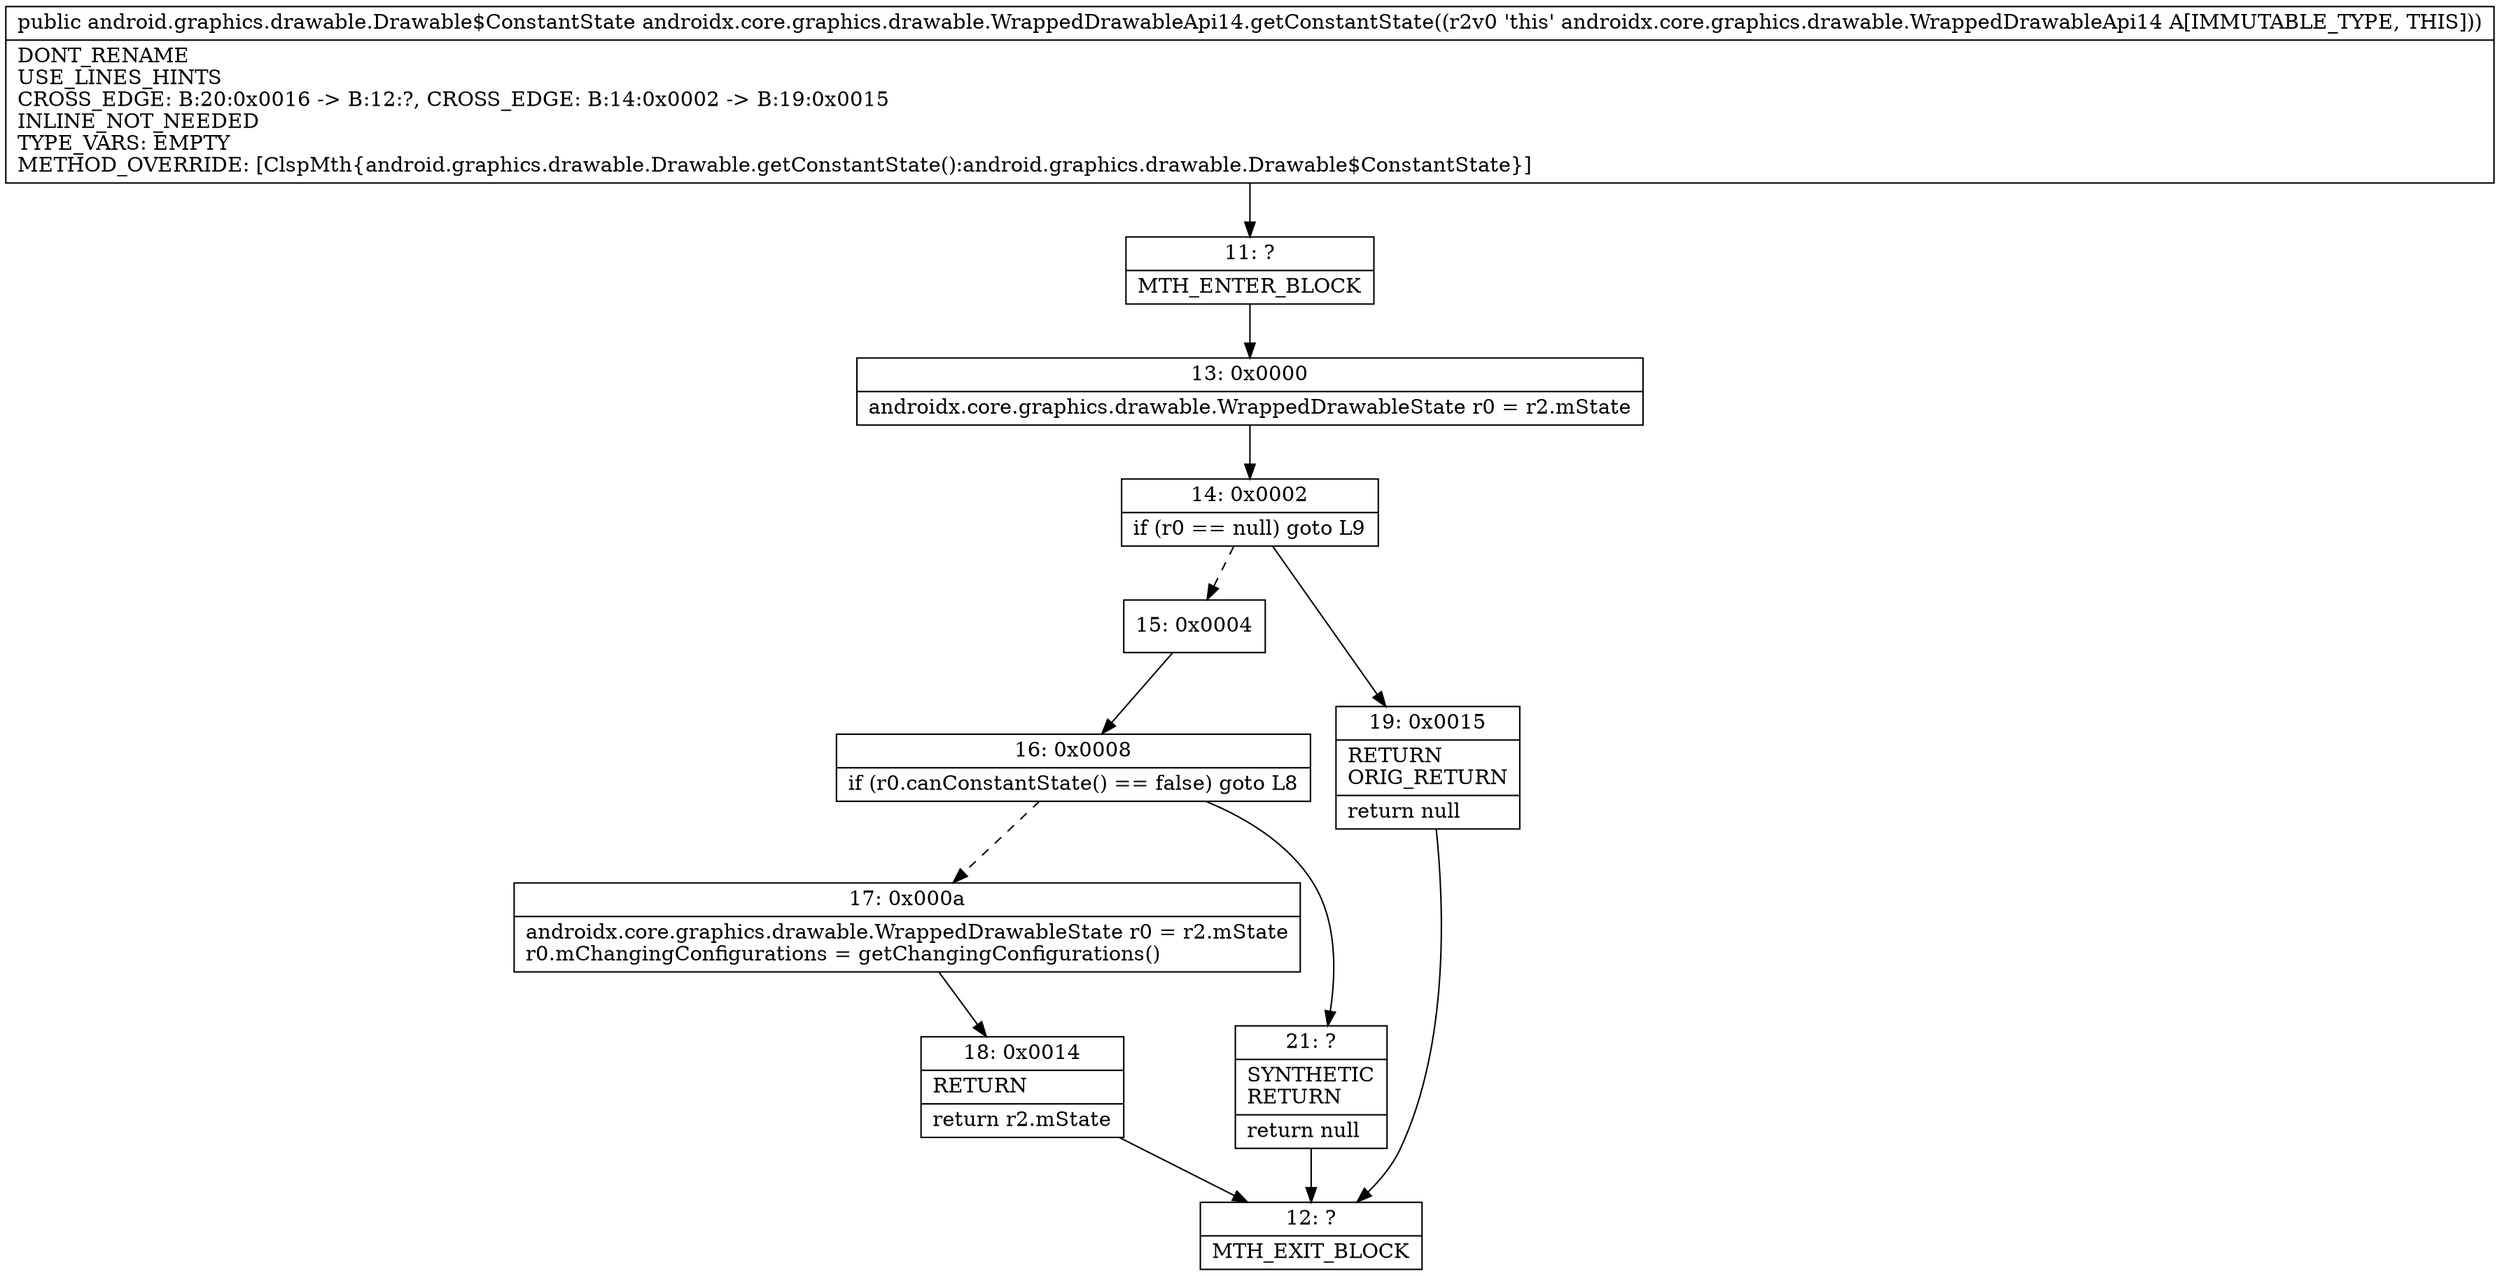 digraph "CFG forandroidx.core.graphics.drawable.WrappedDrawableApi14.getConstantState()Landroid\/graphics\/drawable\/Drawable$ConstantState;" {
Node_11 [shape=record,label="{11\:\ ?|MTH_ENTER_BLOCK\l}"];
Node_13 [shape=record,label="{13\:\ 0x0000|androidx.core.graphics.drawable.WrappedDrawableState r0 = r2.mState\l}"];
Node_14 [shape=record,label="{14\:\ 0x0002|if (r0 == null) goto L9\l}"];
Node_15 [shape=record,label="{15\:\ 0x0004}"];
Node_16 [shape=record,label="{16\:\ 0x0008|if (r0.canConstantState() == false) goto L8\l}"];
Node_17 [shape=record,label="{17\:\ 0x000a|androidx.core.graphics.drawable.WrappedDrawableState r0 = r2.mState\lr0.mChangingConfigurations = getChangingConfigurations()\l}"];
Node_18 [shape=record,label="{18\:\ 0x0014|RETURN\l|return r2.mState\l}"];
Node_12 [shape=record,label="{12\:\ ?|MTH_EXIT_BLOCK\l}"];
Node_21 [shape=record,label="{21\:\ ?|SYNTHETIC\lRETURN\l|return null\l}"];
Node_19 [shape=record,label="{19\:\ 0x0015|RETURN\lORIG_RETURN\l|return null\l}"];
MethodNode[shape=record,label="{public android.graphics.drawable.Drawable$ConstantState androidx.core.graphics.drawable.WrappedDrawableApi14.getConstantState((r2v0 'this' androidx.core.graphics.drawable.WrappedDrawableApi14 A[IMMUTABLE_TYPE, THIS]))  | DONT_RENAME\lUSE_LINES_HINTS\lCROSS_EDGE: B:20:0x0016 \-\> B:12:?, CROSS_EDGE: B:14:0x0002 \-\> B:19:0x0015\lINLINE_NOT_NEEDED\lTYPE_VARS: EMPTY\lMETHOD_OVERRIDE: [ClspMth\{android.graphics.drawable.Drawable.getConstantState():android.graphics.drawable.Drawable$ConstantState\}]\l}"];
MethodNode -> Node_11;Node_11 -> Node_13;
Node_13 -> Node_14;
Node_14 -> Node_15[style=dashed];
Node_14 -> Node_19;
Node_15 -> Node_16;
Node_16 -> Node_17[style=dashed];
Node_16 -> Node_21;
Node_17 -> Node_18;
Node_18 -> Node_12;
Node_21 -> Node_12;
Node_19 -> Node_12;
}

